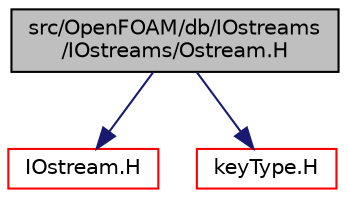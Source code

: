 digraph "src/OpenFOAM/db/IOstreams/IOstreams/Ostream.H"
{
  bgcolor="transparent";
  edge [fontname="Helvetica",fontsize="10",labelfontname="Helvetica",labelfontsize="10"];
  node [fontname="Helvetica",fontsize="10",shape=record];
  Node1 [label="src/OpenFOAM/db/IOstreams\l/IOstreams/Ostream.H",height=0.2,width=0.4,color="black", fillcolor="grey75", style="filled", fontcolor="black"];
  Node1 -> Node2 [color="midnightblue",fontsize="10",style="solid",fontname="Helvetica"];
  Node2 [label="IOstream.H",height=0.2,width=0.4,color="red",URL="$a07808.html"];
  Node1 -> Node3 [color="midnightblue",fontsize="10",style="solid",fontname="Helvetica"];
  Node3 [label="keyType.H",height=0.2,width=0.4,color="red",URL="$a08986.html"];
}
